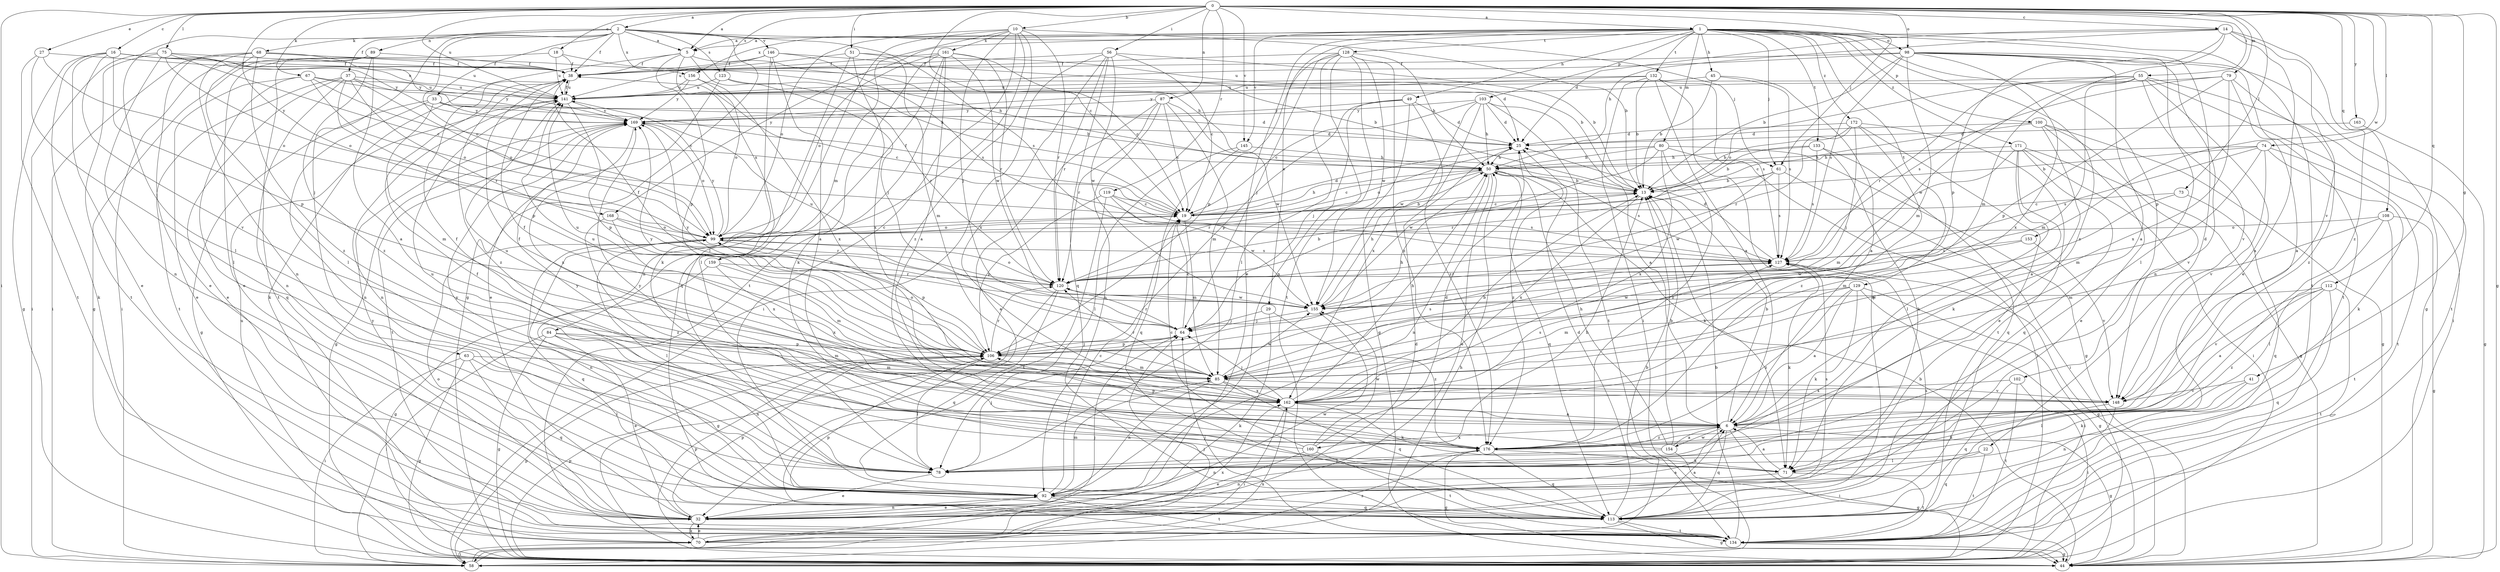 strict digraph  {
0;
1;
2;
5;
6;
10;
13;
14;
16;
18;
19;
22;
25;
27;
29;
32;
33;
37;
38;
41;
44;
45;
49;
50;
51;
55;
56;
58;
61;
63;
64;
67;
68;
70;
71;
73;
74;
75;
78;
79;
80;
84;
85;
87;
89;
92;
98;
99;
100;
102;
103;
106;
108;
112;
113;
119;
120;
123;
127;
128;
129;
132;
133;
134;
141;
145;
146;
148;
153;
154;
155;
156;
159;
160;
161;
162;
163;
168;
169;
171;
172;
176;
0 -> 1  [label=a];
0 -> 2  [label=a];
0 -> 5  [label=a];
0 -> 10  [label=b];
0 -> 14  [label=c];
0 -> 16  [label=c];
0 -> 18  [label=c];
0 -> 19  [label=c];
0 -> 27  [label=e];
0 -> 41  [label=g];
0 -> 44  [label=g];
0 -> 51  [label=i];
0 -> 55  [label=i];
0 -> 56  [label=i];
0 -> 58  [label=i];
0 -> 61  [label=j];
0 -> 67  [label=k];
0 -> 73  [label=l];
0 -> 74  [label=l];
0 -> 75  [label=l];
0 -> 79  [label=m];
0 -> 87  [label=n];
0 -> 98  [label=o];
0 -> 108  [label=q];
0 -> 112  [label=q];
0 -> 119  [label=r];
0 -> 123  [label=s];
0 -> 141  [label=u];
0 -> 145  [label=v];
0 -> 153  [label=w];
0 -> 163  [label=y];
0 -> 168  [label=y];
1 -> 5  [label=a];
1 -> 22  [label=d];
1 -> 29  [label=e];
1 -> 32  [label=e];
1 -> 45  [label=h];
1 -> 49  [label=h];
1 -> 61  [label=j];
1 -> 80  [label=m];
1 -> 98  [label=o];
1 -> 100  [label=p];
1 -> 102  [label=p];
1 -> 103  [label=p];
1 -> 128  [label=t];
1 -> 129  [label=t];
1 -> 132  [label=t];
1 -> 133  [label=t];
1 -> 134  [label=t];
1 -> 145  [label=v];
1 -> 156  [label=x];
1 -> 168  [label=y];
1 -> 171  [label=z];
1 -> 172  [label=z];
1 -> 176  [label=z];
2 -> 5  [label=a];
2 -> 33  [label=f];
2 -> 37  [label=f];
2 -> 38  [label=f];
2 -> 44  [label=g];
2 -> 61  [label=j];
2 -> 63  [label=j];
2 -> 68  [label=k];
2 -> 78  [label=l];
2 -> 89  [label=n];
2 -> 99  [label=o];
2 -> 123  [label=s];
2 -> 127  [label=s];
2 -> 146  [label=v];
2 -> 156  [label=x];
5 -> 38  [label=f];
5 -> 50  [label=h];
5 -> 64  [label=j];
5 -> 70  [label=k];
5 -> 106  [label=p];
5 -> 159  [label=x];
6 -> 13  [label=b];
6 -> 44  [label=g];
6 -> 58  [label=i];
6 -> 106  [label=p];
6 -> 113  [label=q];
6 -> 154  [label=w];
6 -> 160  [label=x];
6 -> 176  [label=z];
10 -> 13  [label=b];
10 -> 64  [label=j];
10 -> 78  [label=l];
10 -> 84  [label=m];
10 -> 92  [label=n];
10 -> 99  [label=o];
10 -> 120  [label=r];
10 -> 134  [label=t];
10 -> 161  [label=x];
10 -> 176  [label=z];
13 -> 19  [label=c];
13 -> 162  [label=x];
14 -> 5  [label=a];
14 -> 25  [label=d];
14 -> 32  [label=e];
14 -> 50  [label=h];
14 -> 85  [label=m];
14 -> 106  [label=p];
14 -> 148  [label=v];
14 -> 176  [label=z];
16 -> 32  [label=e];
16 -> 38  [label=f];
16 -> 44  [label=g];
16 -> 70  [label=k];
16 -> 106  [label=p];
16 -> 141  [label=u];
16 -> 148  [label=v];
16 -> 169  [label=y];
18 -> 13  [label=b];
18 -> 38  [label=f];
18 -> 44  [label=g];
18 -> 141  [label=u];
19 -> 13  [label=b];
19 -> 25  [label=d];
19 -> 38  [label=f];
19 -> 50  [label=h];
19 -> 85  [label=m];
19 -> 99  [label=o];
22 -> 78  [label=l];
22 -> 113  [label=q];
22 -> 134  [label=t];
25 -> 50  [label=h];
25 -> 176  [label=z];
27 -> 38  [label=f];
27 -> 78  [label=l];
27 -> 99  [label=o];
27 -> 134  [label=t];
29 -> 64  [label=j];
29 -> 70  [label=k];
29 -> 176  [label=z];
32 -> 6  [label=a];
32 -> 70  [label=k];
32 -> 92  [label=n];
32 -> 99  [label=o];
32 -> 106  [label=p];
32 -> 155  [label=w];
32 -> 169  [label=y];
33 -> 19  [label=c];
33 -> 25  [label=d];
33 -> 44  [label=g];
33 -> 85  [label=m];
33 -> 92  [label=n];
33 -> 169  [label=y];
37 -> 32  [label=e];
37 -> 92  [label=n];
37 -> 99  [label=o];
37 -> 106  [label=p];
37 -> 120  [label=r];
37 -> 134  [label=t];
37 -> 141  [label=u];
37 -> 169  [label=y];
38 -> 141  [label=u];
38 -> 176  [label=z];
41 -> 71  [label=k];
41 -> 78  [label=l];
41 -> 148  [label=v];
44 -> 13  [label=b];
44 -> 106  [label=p];
45 -> 6  [label=a];
45 -> 13  [label=b];
45 -> 127  [label=s];
45 -> 141  [label=u];
49 -> 25  [label=d];
49 -> 44  [label=g];
49 -> 64  [label=j];
49 -> 106  [label=p];
49 -> 169  [label=y];
49 -> 176  [label=z];
50 -> 13  [label=b];
50 -> 19  [label=c];
50 -> 32  [label=e];
50 -> 71  [label=k];
50 -> 92  [label=n];
50 -> 113  [label=q];
50 -> 120  [label=r];
50 -> 127  [label=s];
51 -> 13  [label=b];
51 -> 38  [label=f];
51 -> 85  [label=m];
51 -> 92  [label=n];
51 -> 162  [label=x];
55 -> 6  [label=a];
55 -> 58  [label=i];
55 -> 85  [label=m];
55 -> 99  [label=o];
55 -> 120  [label=r];
55 -> 134  [label=t];
55 -> 141  [label=u];
55 -> 148  [label=v];
55 -> 155  [label=w];
56 -> 13  [label=b];
56 -> 19  [label=c];
56 -> 38  [label=f];
56 -> 58  [label=i];
56 -> 113  [label=q];
56 -> 120  [label=r];
56 -> 155  [label=w];
56 -> 162  [label=x];
58 -> 50  [label=h];
58 -> 64  [label=j];
58 -> 106  [label=p];
58 -> 162  [label=x];
61 -> 13  [label=b];
61 -> 58  [label=i];
61 -> 120  [label=r];
61 -> 127  [label=s];
61 -> 155  [label=w];
63 -> 44  [label=g];
63 -> 58  [label=i];
63 -> 78  [label=l];
63 -> 85  [label=m];
63 -> 113  [label=q];
64 -> 19  [label=c];
64 -> 106  [label=p];
64 -> 120  [label=r];
64 -> 169  [label=y];
67 -> 13  [label=b];
67 -> 19  [label=c];
67 -> 32  [label=e];
67 -> 99  [label=o];
67 -> 113  [label=q];
67 -> 141  [label=u];
68 -> 32  [label=e];
68 -> 38  [label=f];
68 -> 50  [label=h];
68 -> 58  [label=i];
68 -> 78  [label=l];
68 -> 92  [label=n];
68 -> 141  [label=u];
68 -> 176  [label=z];
70 -> 13  [label=b];
70 -> 25  [label=d];
70 -> 32  [label=e];
70 -> 58  [label=i];
70 -> 64  [label=j];
70 -> 106  [label=p];
70 -> 141  [label=u];
70 -> 162  [label=x];
70 -> 176  [label=z];
71 -> 6  [label=a];
71 -> 38  [label=f];
71 -> 92  [label=n];
71 -> 134  [label=t];
73 -> 19  [label=c];
73 -> 85  [label=m];
73 -> 113  [label=q];
74 -> 13  [label=b];
74 -> 50  [label=h];
74 -> 71  [label=k];
74 -> 85  [label=m];
74 -> 127  [label=s];
74 -> 134  [label=t];
74 -> 148  [label=v];
75 -> 19  [label=c];
75 -> 38  [label=f];
75 -> 58  [label=i];
75 -> 92  [label=n];
75 -> 99  [label=o];
75 -> 134  [label=t];
75 -> 169  [label=y];
78 -> 13  [label=b];
78 -> 32  [label=e];
78 -> 64  [label=j];
78 -> 169  [label=y];
79 -> 6  [label=a];
79 -> 106  [label=p];
79 -> 127  [label=s];
79 -> 141  [label=u];
79 -> 162  [label=x];
79 -> 176  [label=z];
80 -> 44  [label=g];
80 -> 50  [label=h];
80 -> 58  [label=i];
80 -> 99  [label=o];
80 -> 155  [label=w];
80 -> 162  [label=x];
80 -> 176  [label=z];
84 -> 32  [label=e];
84 -> 44  [label=g];
84 -> 58  [label=i];
84 -> 85  [label=m];
84 -> 92  [label=n];
84 -> 106  [label=p];
85 -> 38  [label=f];
85 -> 92  [label=n];
85 -> 113  [label=q];
85 -> 120  [label=r];
85 -> 141  [label=u];
85 -> 148  [label=v];
85 -> 155  [label=w];
85 -> 162  [label=x];
87 -> 19  [label=c];
87 -> 32  [label=e];
87 -> 85  [label=m];
87 -> 92  [label=n];
87 -> 120  [label=r];
87 -> 155  [label=w];
87 -> 169  [label=y];
89 -> 6  [label=a];
89 -> 32  [label=e];
89 -> 38  [label=f];
89 -> 58  [label=i];
89 -> 134  [label=t];
89 -> 176  [label=z];
92 -> 19  [label=c];
92 -> 32  [label=e];
92 -> 85  [label=m];
92 -> 113  [label=q];
92 -> 127  [label=s];
92 -> 134  [label=t];
98 -> 6  [label=a];
98 -> 13  [label=b];
98 -> 38  [label=f];
98 -> 44  [label=g];
98 -> 78  [label=l];
98 -> 85  [label=m];
98 -> 92  [label=n];
98 -> 127  [label=s];
98 -> 134  [label=t];
98 -> 141  [label=u];
98 -> 162  [label=x];
99 -> 19  [label=c];
99 -> 78  [label=l];
99 -> 92  [label=n];
99 -> 106  [label=p];
99 -> 113  [label=q];
99 -> 127  [label=s];
99 -> 169  [label=y];
100 -> 6  [label=a];
100 -> 19  [label=c];
100 -> 25  [label=d];
100 -> 32  [label=e];
100 -> 44  [label=g];
100 -> 148  [label=v];
102 -> 58  [label=i];
102 -> 113  [label=q];
102 -> 134  [label=t];
102 -> 162  [label=x];
103 -> 6  [label=a];
103 -> 19  [label=c];
103 -> 25  [label=d];
103 -> 50  [label=h];
103 -> 134  [label=t];
103 -> 155  [label=w];
103 -> 162  [label=x];
103 -> 169  [label=y];
106 -> 50  [label=h];
106 -> 64  [label=j];
106 -> 78  [label=l];
106 -> 85  [label=m];
106 -> 99  [label=o];
106 -> 120  [label=r];
106 -> 127  [label=s];
106 -> 141  [label=u];
106 -> 169  [label=y];
108 -> 44  [label=g];
108 -> 78  [label=l];
108 -> 85  [label=m];
108 -> 99  [label=o];
108 -> 134  [label=t];
112 -> 6  [label=a];
112 -> 113  [label=q];
112 -> 134  [label=t];
112 -> 148  [label=v];
112 -> 155  [label=w];
112 -> 176  [label=z];
113 -> 6  [label=a];
113 -> 25  [label=d];
113 -> 44  [label=g];
113 -> 106  [label=p];
113 -> 127  [label=s];
113 -> 134  [label=t];
119 -> 19  [label=c];
119 -> 106  [label=p];
119 -> 127  [label=s];
119 -> 134  [label=t];
119 -> 155  [label=w];
120 -> 13  [label=b];
120 -> 44  [label=g];
120 -> 99  [label=o];
120 -> 113  [label=q];
120 -> 155  [label=w];
123 -> 32  [label=e];
123 -> 50  [label=h];
123 -> 120  [label=r];
123 -> 141  [label=u];
127 -> 25  [label=d];
127 -> 44  [label=g];
127 -> 71  [label=k];
127 -> 120  [label=r];
128 -> 38  [label=f];
128 -> 50  [label=h];
128 -> 64  [label=j];
128 -> 78  [label=l];
128 -> 92  [label=n];
128 -> 106  [label=p];
128 -> 134  [label=t];
128 -> 155  [label=w];
128 -> 176  [label=z];
129 -> 6  [label=a];
129 -> 44  [label=g];
129 -> 58  [label=i];
129 -> 71  [label=k];
129 -> 85  [label=m];
129 -> 155  [label=w];
129 -> 176  [label=z];
132 -> 6  [label=a];
132 -> 13  [label=b];
132 -> 58  [label=i];
132 -> 113  [label=q];
132 -> 127  [label=s];
132 -> 141  [label=u];
132 -> 169  [label=y];
133 -> 13  [label=b];
133 -> 50  [label=h];
133 -> 71  [label=k];
133 -> 113  [label=q];
133 -> 127  [label=s];
134 -> 13  [label=b];
134 -> 44  [label=g];
134 -> 64  [label=j];
141 -> 38  [label=f];
141 -> 92  [label=n];
141 -> 106  [label=p];
141 -> 169  [label=y];
145 -> 50  [label=h];
145 -> 78  [label=l];
145 -> 113  [label=q];
146 -> 6  [label=a];
146 -> 25  [label=d];
146 -> 38  [label=f];
146 -> 71  [label=k];
146 -> 127  [label=s];
146 -> 141  [label=u];
148 -> 38  [label=f];
148 -> 71  [label=k];
148 -> 92  [label=n];
148 -> 141  [label=u];
153 -> 127  [label=s];
153 -> 148  [label=v];
153 -> 155  [label=w];
154 -> 6  [label=a];
154 -> 13  [label=b];
154 -> 44  [label=g];
154 -> 50  [label=h];
154 -> 78  [label=l];
154 -> 169  [label=y];
155 -> 38  [label=f];
155 -> 50  [label=h];
155 -> 64  [label=j];
155 -> 141  [label=u];
156 -> 99  [label=o];
156 -> 141  [label=u];
156 -> 162  [label=x];
156 -> 169  [label=y];
159 -> 44  [label=g];
159 -> 85  [label=m];
159 -> 120  [label=r];
159 -> 162  [label=x];
160 -> 19  [label=c];
160 -> 25  [label=d];
160 -> 32  [label=e];
160 -> 134  [label=t];
160 -> 141  [label=u];
160 -> 155  [label=w];
161 -> 6  [label=a];
161 -> 19  [label=c];
161 -> 38  [label=f];
161 -> 71  [label=k];
161 -> 78  [label=l];
161 -> 99  [label=o];
161 -> 113  [label=q];
161 -> 120  [label=r];
161 -> 155  [label=w];
162 -> 6  [label=a];
162 -> 13  [label=b];
162 -> 38  [label=f];
162 -> 50  [label=h];
162 -> 58  [label=i];
162 -> 64  [label=j];
162 -> 71  [label=k];
162 -> 127  [label=s];
163 -> 25  [label=d];
163 -> 44  [label=g];
168 -> 99  [label=o];
168 -> 120  [label=r];
168 -> 162  [label=x];
168 -> 176  [label=z];
169 -> 25  [label=d];
169 -> 44  [label=g];
169 -> 99  [label=o];
169 -> 134  [label=t];
169 -> 162  [label=x];
171 -> 44  [label=g];
171 -> 50  [label=h];
171 -> 58  [label=i];
171 -> 71  [label=k];
171 -> 78  [label=l];
171 -> 85  [label=m];
171 -> 113  [label=q];
172 -> 13  [label=b];
172 -> 25  [label=d];
172 -> 32  [label=e];
172 -> 64  [label=j];
172 -> 120  [label=r];
172 -> 134  [label=t];
172 -> 176  [label=z];
176 -> 44  [label=g];
176 -> 71  [label=k];
176 -> 92  [label=n];
176 -> 113  [label=q];
176 -> 169  [label=y];
}
